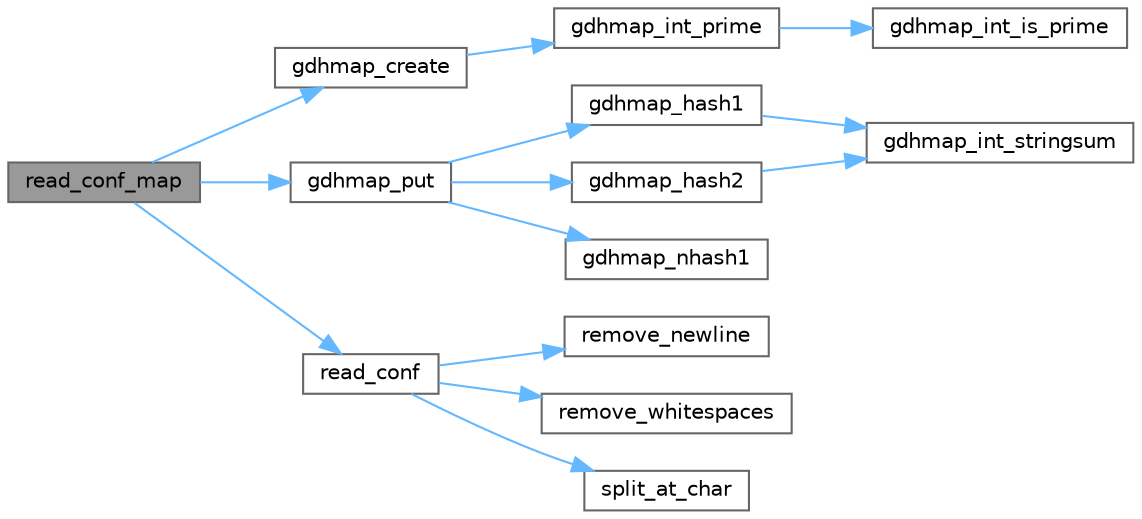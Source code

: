 digraph "read_conf_map"
{
 // INTERACTIVE_SVG=YES
 // LATEX_PDF_SIZE
  bgcolor="transparent";
  edge [fontname=Helvetica,fontsize=10,labelfontname=Helvetica,labelfontsize=10];
  node [fontname=Helvetica,fontsize=10,shape=box,height=0.2,width=0.4];
  rankdir="LR";
  Node1 [id="Node000001",label="read_conf_map",height=0.2,width=0.4,color="gray40", fillcolor="grey60", style="filled", fontcolor="black",tooltip=" "];
  Node1 -> Node2 [id="edge1_Node000001_Node000002",color="steelblue1",style="solid",tooltip=" "];
  Node2 [id="Node000002",label="gdhmap_create",height=0.2,width=0.4,color="grey40", fillcolor="white", style="filled",URL="$gdhmap_8c.html#aa602e960bf5bfc17cd7cf7e9aeb620bd",tooltip=" "];
  Node2 -> Node3 [id="edge2_Node000002_Node000003",color="steelblue1",style="solid",tooltip=" "];
  Node3 [id="Node000003",label="gdhmap_int_prime",height=0.2,width=0.4,color="grey40", fillcolor="white", style="filled",URL="$gdhmap_8c.html#acbdc19f1b99038119abcc966c67acd0d",tooltip=" "];
  Node3 -> Node4 [id="edge3_Node000003_Node000004",color="steelblue1",style="solid",tooltip=" "];
  Node4 [id="Node000004",label="gdhmap_int_is_prime",height=0.2,width=0.4,color="grey40", fillcolor="white", style="filled",URL="$gdhmap_8c.html#ab22e8ce613d97fa8ff6f2edd32bb8103",tooltip=" "];
  Node1 -> Node5 [id="edge4_Node000001_Node000005",color="steelblue1",style="solid",tooltip=" "];
  Node5 [id="Node000005",label="gdhmap_put",height=0.2,width=0.4,color="grey40", fillcolor="white", style="filled",URL="$gdhmap_8c.html#a519ca7c8e6a4b78f7863a223afe329f4",tooltip=" "];
  Node5 -> Node6 [id="edge5_Node000005_Node000006",color="steelblue1",style="solid",tooltip=" "];
  Node6 [id="Node000006",label="gdhmap_hash1",height=0.2,width=0.4,color="grey40", fillcolor="white", style="filled",URL="$gdhmap_8c.html#a6165e3ff40a647dc9bb6992ec2e361dd",tooltip=" "];
  Node6 -> Node7 [id="edge6_Node000006_Node000007",color="steelblue1",style="solid",tooltip=" "];
  Node7 [id="Node000007",label="gdhmap_int_stringsum",height=0.2,width=0.4,color="grey40", fillcolor="white", style="filled",URL="$gdhmap_8c.html#a4947098d31eee0f41c89beb58e74e1d4",tooltip=" "];
  Node5 -> Node8 [id="edge7_Node000005_Node000008",color="steelblue1",style="solid",tooltip=" "];
  Node8 [id="Node000008",label="gdhmap_hash2",height=0.2,width=0.4,color="grey40", fillcolor="white", style="filled",URL="$gdhmap_8c.html#a6cf4a6d27a3b20c3e75124e612bf8893",tooltip=" "];
  Node8 -> Node7 [id="edge8_Node000008_Node000007",color="steelblue1",style="solid",tooltip=" "];
  Node5 -> Node9 [id="edge9_Node000005_Node000009",color="steelblue1",style="solid",tooltip=" "];
  Node9 [id="Node000009",label="gdhmap_nhash1",height=0.2,width=0.4,color="grey40", fillcolor="white", style="filled",URL="$gdhmap_8c.html#abc2f0ad253f2061dd0797184b036c78b",tooltip=" "];
  Node1 -> Node10 [id="edge10_Node000001_Node000010",color="steelblue1",style="solid",tooltip=" "];
  Node10 [id="Node000010",label="read_conf",height=0.2,width=0.4,color="grey40", fillcolor="white", style="filled",URL="$parser_8c.html#a107cf8d1717fa0c04c4e043443a4b04c",tooltip="Read a .conf Configuration file at filePath. conf_arr returns the array pointer. n is the size of the..."];
  Node10 -> Node11 [id="edge11_Node000010_Node000011",color="steelblue1",style="solid",tooltip=" "];
  Node11 [id="Node000011",label="remove_newline",height=0.2,width=0.4,color="grey40", fillcolor="white", style="filled",URL="$strlib_8c.html#a598bcfa15fb0ac9cb34e6e294687cc04",tooltip=" "];
  Node10 -> Node12 [id="edge12_Node000010_Node000012",color="steelblue1",style="solid",tooltip=" "];
  Node12 [id="Node000012",label="remove_whitespaces",height=0.2,width=0.4,color="grey40", fillcolor="white", style="filled",URL="$strlib_8c.html#aae9c65faca5b9bb3579f774fd11e0c27",tooltip="Removes leading and trailing whitespaces."];
  Node10 -> Node13 [id="edge13_Node000010_Node000013",color="steelblue1",style="solid",tooltip=" "];
  Node13 [id="Node000013",label="split_at_char",height=0.2,width=0.4,color="grey40", fillcolor="white", style="filled",URL="$strlib_8c.html#a3d20916fec8d8f8bad05b92c35151e29",tooltip="Split a string into two strings on the first occurence of a character."];
}
